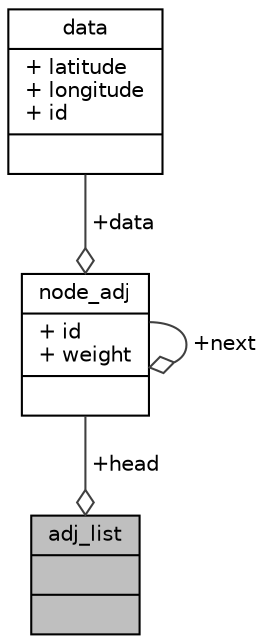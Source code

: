 digraph "adj_list"
{
 // LATEX_PDF_SIZE
  edge [fontname="Helvetica",fontsize="10",labelfontname="Helvetica",labelfontsize="10"];
  node [fontname="Helvetica",fontsize="10",shape=record];
  Node1 [label="{adj_list\n||}",height=0.2,width=0.4,color="black", fillcolor="grey75", style="filled", fontcolor="black",tooltip=" "];
  Node2 -> Node1 [color="grey25",fontsize="10",style="solid",label=" +head" ,arrowhead="odiamond"];
  Node2 [label="{node_adj\n|+ id\l+ weight\l|}",height=0.2,width=0.4,color="black", fillcolor="white", style="filled",URL="$structnode__adj.html",tooltip=" "];
  Node3 -> Node2 [color="grey25",fontsize="10",style="solid",label=" +data" ,arrowhead="odiamond"];
  Node3 [label="{data\n|+ latitude\l+ longitude\l+ id\l|}",height=0.2,width=0.4,color="black", fillcolor="white", style="filled",URL="$structdata.html",tooltip=" "];
  Node2 -> Node2 [color="grey25",fontsize="10",style="solid",label=" +next" ,arrowhead="odiamond"];
}
